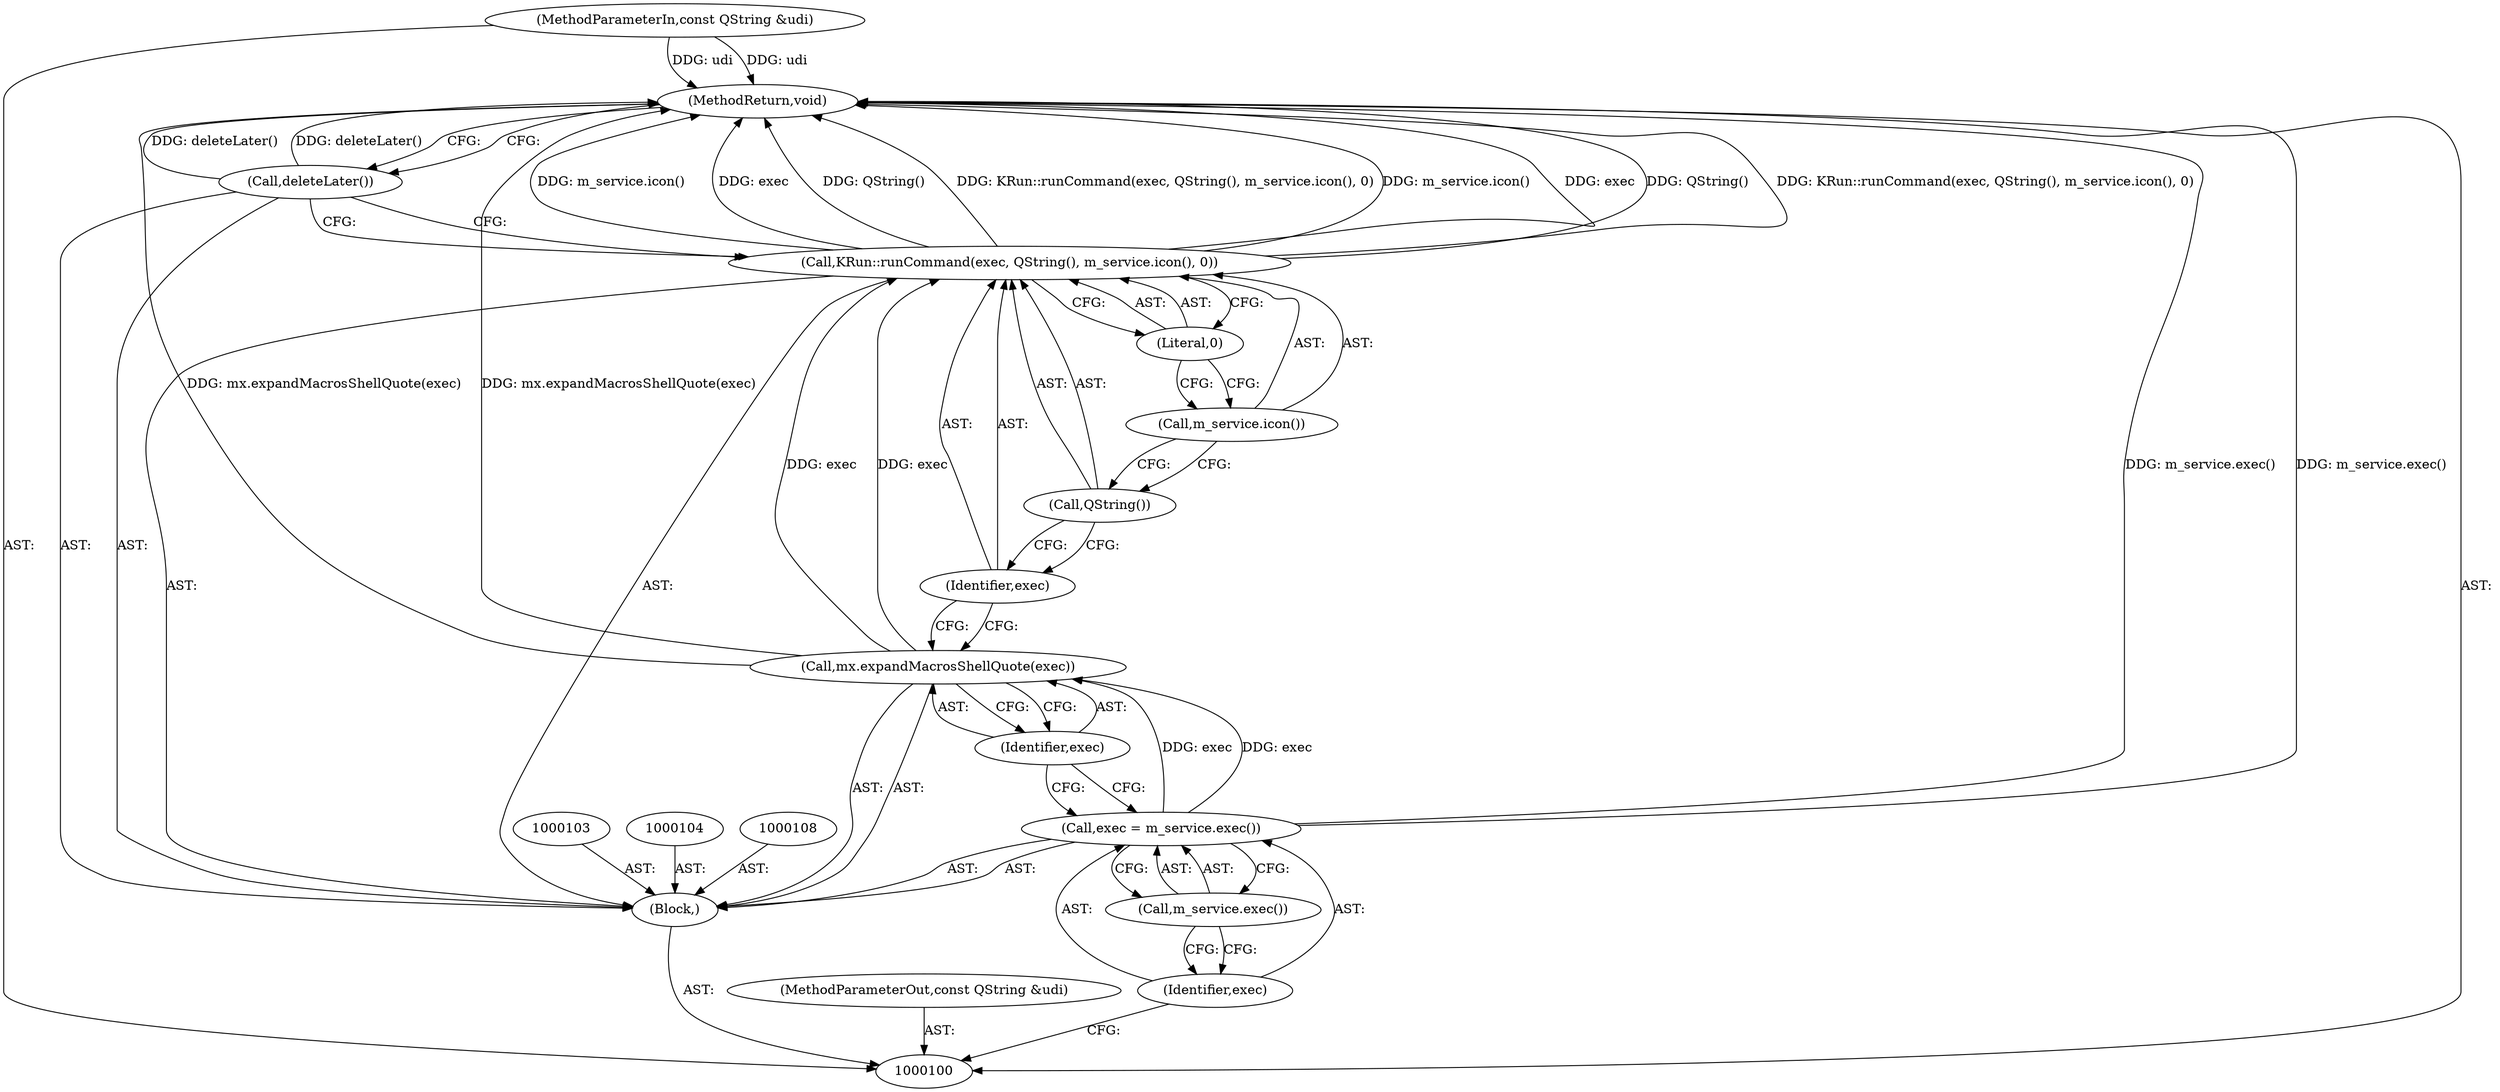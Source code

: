 digraph "0_kde_9db872df82c258315c6ebad800af59e81ffb9212" {
"1000117" [label="(MethodReturn,void)"];
"1000101" [label="(MethodParameterIn,const QString &udi)"];
"1000153" [label="(MethodParameterOut,const QString &udi)"];
"1000116" [label="(Call,deleteLater())"];
"1000102" [label="(Block,)"];
"1000105" [label="(Call,exec = m_service.exec())"];
"1000106" [label="(Identifier,exec)"];
"1000107" [label="(Call,m_service.exec())"];
"1000110" [label="(Identifier,exec)"];
"1000109" [label="(Call,mx.expandMacrosShellQuote(exec))"];
"1000112" [label="(Identifier,exec)"];
"1000113" [label="(Call,QString())"];
"1000114" [label="(Call,m_service.icon())"];
"1000111" [label="(Call,KRun::runCommand(exec, QString(), m_service.icon(), 0))"];
"1000115" [label="(Literal,0)"];
"1000117" -> "1000100"  [label="AST: "];
"1000117" -> "1000116"  [label="CFG: "];
"1000105" -> "1000117"  [label="DDG: m_service.exec()"];
"1000111" -> "1000117"  [label="DDG: m_service.icon()"];
"1000111" -> "1000117"  [label="DDG: exec"];
"1000111" -> "1000117"  [label="DDG: QString()"];
"1000111" -> "1000117"  [label="DDG: KRun::runCommand(exec, QString(), m_service.icon(), 0)"];
"1000109" -> "1000117"  [label="DDG: mx.expandMacrosShellQuote(exec)"];
"1000101" -> "1000117"  [label="DDG: udi"];
"1000116" -> "1000117"  [label="DDG: deleteLater()"];
"1000101" -> "1000100"  [label="AST: "];
"1000101" -> "1000117"  [label="DDG: udi"];
"1000153" -> "1000100"  [label="AST: "];
"1000116" -> "1000102"  [label="AST: "];
"1000116" -> "1000111"  [label="CFG: "];
"1000117" -> "1000116"  [label="CFG: "];
"1000116" -> "1000117"  [label="DDG: deleteLater()"];
"1000102" -> "1000100"  [label="AST: "];
"1000103" -> "1000102"  [label="AST: "];
"1000104" -> "1000102"  [label="AST: "];
"1000105" -> "1000102"  [label="AST: "];
"1000108" -> "1000102"  [label="AST: "];
"1000109" -> "1000102"  [label="AST: "];
"1000111" -> "1000102"  [label="AST: "];
"1000116" -> "1000102"  [label="AST: "];
"1000105" -> "1000102"  [label="AST: "];
"1000105" -> "1000107"  [label="CFG: "];
"1000106" -> "1000105"  [label="AST: "];
"1000107" -> "1000105"  [label="AST: "];
"1000110" -> "1000105"  [label="CFG: "];
"1000105" -> "1000117"  [label="DDG: m_service.exec()"];
"1000105" -> "1000109"  [label="DDG: exec"];
"1000106" -> "1000105"  [label="AST: "];
"1000106" -> "1000100"  [label="CFG: "];
"1000107" -> "1000106"  [label="CFG: "];
"1000107" -> "1000105"  [label="AST: "];
"1000107" -> "1000106"  [label="CFG: "];
"1000105" -> "1000107"  [label="CFG: "];
"1000110" -> "1000109"  [label="AST: "];
"1000110" -> "1000105"  [label="CFG: "];
"1000109" -> "1000110"  [label="CFG: "];
"1000109" -> "1000102"  [label="AST: "];
"1000109" -> "1000110"  [label="CFG: "];
"1000110" -> "1000109"  [label="AST: "];
"1000112" -> "1000109"  [label="CFG: "];
"1000109" -> "1000117"  [label="DDG: mx.expandMacrosShellQuote(exec)"];
"1000105" -> "1000109"  [label="DDG: exec"];
"1000109" -> "1000111"  [label="DDG: exec"];
"1000112" -> "1000111"  [label="AST: "];
"1000112" -> "1000109"  [label="CFG: "];
"1000113" -> "1000112"  [label="CFG: "];
"1000113" -> "1000111"  [label="AST: "];
"1000113" -> "1000112"  [label="CFG: "];
"1000114" -> "1000113"  [label="CFG: "];
"1000114" -> "1000111"  [label="AST: "];
"1000114" -> "1000113"  [label="CFG: "];
"1000115" -> "1000114"  [label="CFG: "];
"1000111" -> "1000102"  [label="AST: "];
"1000111" -> "1000115"  [label="CFG: "];
"1000112" -> "1000111"  [label="AST: "];
"1000113" -> "1000111"  [label="AST: "];
"1000114" -> "1000111"  [label="AST: "];
"1000115" -> "1000111"  [label="AST: "];
"1000116" -> "1000111"  [label="CFG: "];
"1000111" -> "1000117"  [label="DDG: m_service.icon()"];
"1000111" -> "1000117"  [label="DDG: exec"];
"1000111" -> "1000117"  [label="DDG: QString()"];
"1000111" -> "1000117"  [label="DDG: KRun::runCommand(exec, QString(), m_service.icon(), 0)"];
"1000109" -> "1000111"  [label="DDG: exec"];
"1000115" -> "1000111"  [label="AST: "];
"1000115" -> "1000114"  [label="CFG: "];
"1000111" -> "1000115"  [label="CFG: "];
}
